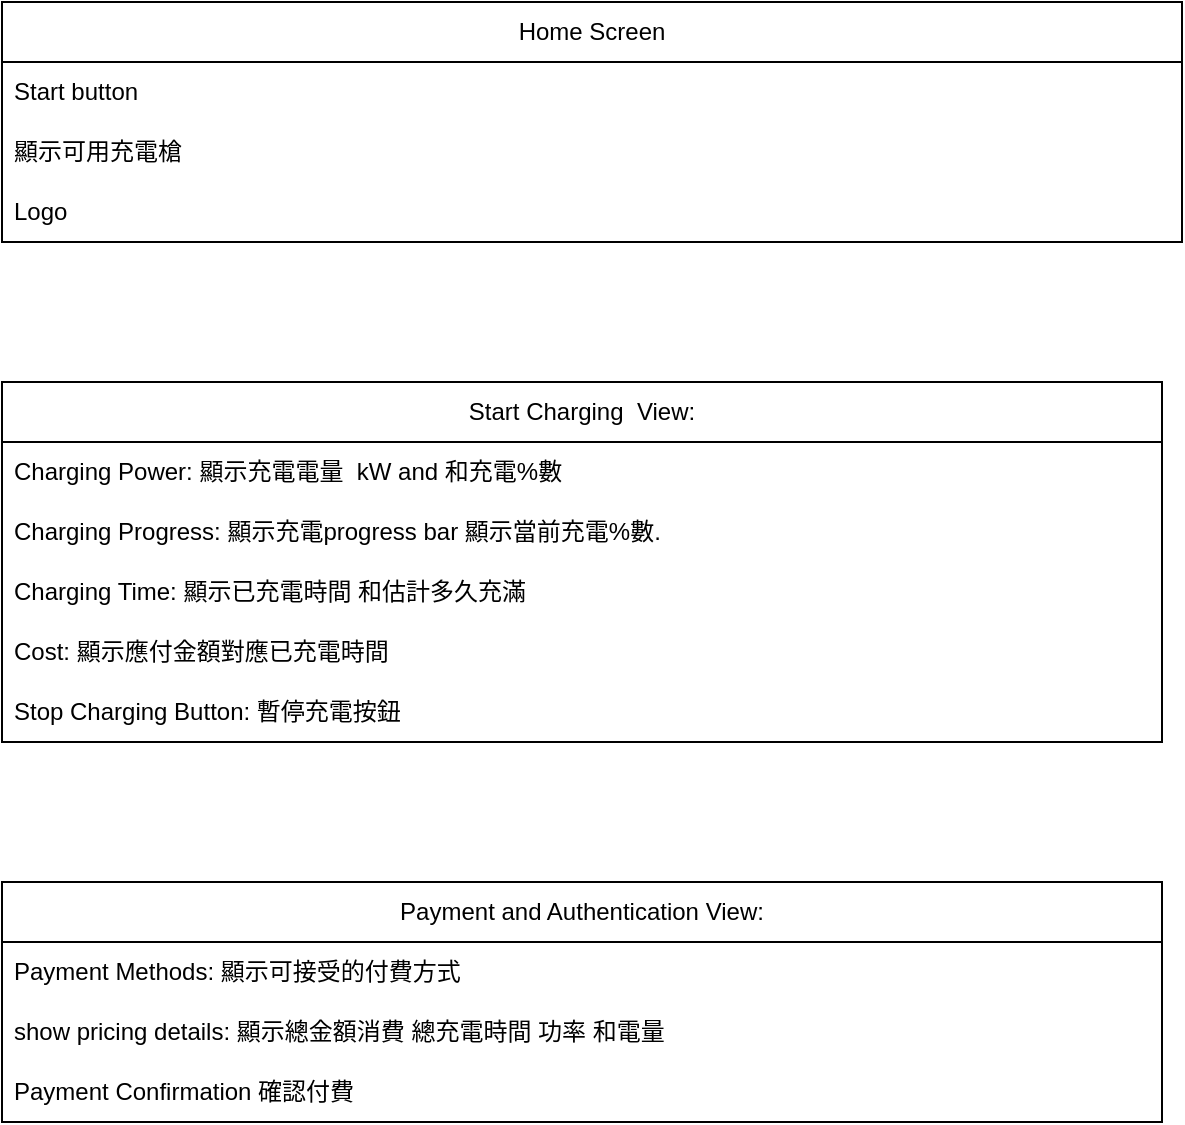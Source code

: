 <mxfile version="21.6.2" type="github">
  <diagram name="第 1 页" id="5llI7hip83dVb_qKVo8m">
    <mxGraphModel dx="1434" dy="764" grid="1" gridSize="10" guides="1" tooltips="1" connect="1" arrows="1" fold="1" page="1" pageScale="1" pageWidth="827" pageHeight="1169" math="0" shadow="0">
      <root>
        <mxCell id="0" />
        <mxCell id="1" parent="0" />
        <mxCell id="trf79LLRnFaGW3UVssNV-1" value="Home Screen" style="swimlane;fontStyle=0;childLayout=stackLayout;horizontal=1;startSize=30;horizontalStack=0;resizeParent=1;resizeParentMax=0;resizeLast=0;collapsible=1;marginBottom=0;whiteSpace=wrap;html=1;" parent="1" vertex="1">
          <mxGeometry x="80" y="30" width="590" height="120" as="geometry" />
        </mxCell>
        <mxCell id="trf79LLRnFaGW3UVssNV-2" value="Start button" style="text;strokeColor=none;fillColor=none;align=left;verticalAlign=middle;spacingLeft=4;spacingRight=4;overflow=hidden;points=[[0,0.5],[1,0.5]];portConstraint=eastwest;rotatable=0;whiteSpace=wrap;html=1;" parent="trf79LLRnFaGW3UVssNV-1" vertex="1">
          <mxGeometry y="30" width="590" height="30" as="geometry" />
        </mxCell>
        <mxCell id="trf79LLRnFaGW3UVssNV-3" value="顯示可用充電槍" style="text;strokeColor=none;fillColor=none;align=left;verticalAlign=middle;spacingLeft=4;spacingRight=4;overflow=hidden;points=[[0,0.5],[1,0.5]];portConstraint=eastwest;rotatable=0;whiteSpace=wrap;html=1;" parent="trf79LLRnFaGW3UVssNV-1" vertex="1">
          <mxGeometry y="60" width="590" height="30" as="geometry" />
        </mxCell>
        <mxCell id="trf79LLRnFaGW3UVssNV-11" value="Logo" style="text;strokeColor=none;fillColor=none;align=left;verticalAlign=middle;spacingLeft=4;spacingRight=4;overflow=hidden;points=[[0,0.5],[1,0.5]];portConstraint=eastwest;rotatable=0;whiteSpace=wrap;html=1;" parent="trf79LLRnFaGW3UVssNV-1" vertex="1">
          <mxGeometry y="90" width="590" height="30" as="geometry" />
        </mxCell>
        <mxCell id="trf79LLRnFaGW3UVssNV-5" value="Payment and Authentication View:" style="swimlane;fontStyle=0;childLayout=stackLayout;horizontal=1;startSize=30;horizontalStack=0;resizeParent=1;resizeParentMax=0;resizeLast=0;collapsible=1;marginBottom=0;whiteSpace=wrap;html=1;" parent="1" vertex="1">
          <mxGeometry x="80" y="470" width="580" height="120" as="geometry" />
        </mxCell>
        <mxCell id="trf79LLRnFaGW3UVssNV-6" value="Payment Methods: 顯示可接受的付費方式" style="text;strokeColor=none;fillColor=none;align=left;verticalAlign=middle;spacingLeft=4;spacingRight=4;overflow=hidden;points=[[0,0.5],[1,0.5]];portConstraint=eastwest;rotatable=0;whiteSpace=wrap;html=1;" parent="trf79LLRnFaGW3UVssNV-5" vertex="1">
          <mxGeometry y="30" width="580" height="30" as="geometry" />
        </mxCell>
        <mxCell id="trf79LLRnFaGW3UVssNV-13" value="show pricing details: 顯示總金額消費 總充電時間 功率 和電量" style="text;strokeColor=none;fillColor=none;align=left;verticalAlign=middle;spacingLeft=4;spacingRight=4;overflow=hidden;points=[[0,0.5],[1,0.5]];portConstraint=eastwest;rotatable=0;whiteSpace=wrap;html=1;" parent="trf79LLRnFaGW3UVssNV-5" vertex="1">
          <mxGeometry y="60" width="580" height="30" as="geometry" />
        </mxCell>
        <mxCell id="trf79LLRnFaGW3UVssNV-14" value="Payment Confirmation 確認付費" style="text;strokeColor=none;fillColor=none;align=left;verticalAlign=middle;spacingLeft=4;spacingRight=4;overflow=hidden;points=[[0,0.5],[1,0.5]];portConstraint=eastwest;rotatable=0;whiteSpace=wrap;html=1;" parent="trf79LLRnFaGW3UVssNV-5" vertex="1">
          <mxGeometry y="90" width="580" height="30" as="geometry" />
        </mxCell>
        <mxCell id="trf79LLRnFaGW3UVssNV-15" value="Start Charging&amp;nbsp; View:" style="swimlane;fontStyle=0;childLayout=stackLayout;horizontal=1;startSize=30;horizontalStack=0;resizeParent=1;resizeParentMax=0;resizeLast=0;collapsible=1;marginBottom=0;whiteSpace=wrap;html=1;" parent="1" vertex="1">
          <mxGeometry x="80" y="220" width="580" height="180" as="geometry" />
        </mxCell>
        <mxCell id="trf79LLRnFaGW3UVssNV-16" value="Charging Power: 顯示充電電量&amp;nbsp; kW and 和充電%數" style="text;strokeColor=none;fillColor=none;align=left;verticalAlign=middle;spacingLeft=4;spacingRight=4;overflow=hidden;points=[[0,0.5],[1,0.5]];portConstraint=eastwest;rotatable=0;whiteSpace=wrap;html=1;" parent="trf79LLRnFaGW3UVssNV-15" vertex="1">
          <mxGeometry y="30" width="580" height="30" as="geometry" />
        </mxCell>
        <mxCell id="UigElkaD9CPM_pQSmXkz-2" value="Charging Progress: 顯示充電progress bar 顯示當前充電%數." style="text;strokeColor=none;fillColor=none;align=left;verticalAlign=middle;spacingLeft=4;spacingRight=4;overflow=hidden;points=[[0,0.5],[1,0.5]];portConstraint=eastwest;rotatable=0;whiteSpace=wrap;html=1;" vertex="1" parent="trf79LLRnFaGW3UVssNV-15">
          <mxGeometry y="60" width="580" height="30" as="geometry" />
        </mxCell>
        <mxCell id="trf79LLRnFaGW3UVssNV-17" value="Charging Time: 顯示已充電時間 和估計多久充滿&amp;nbsp;" style="text;strokeColor=none;fillColor=none;align=left;verticalAlign=middle;spacingLeft=4;spacingRight=4;overflow=hidden;points=[[0,0.5],[1,0.5]];portConstraint=eastwest;rotatable=0;whiteSpace=wrap;html=1;" parent="trf79LLRnFaGW3UVssNV-15" vertex="1">
          <mxGeometry y="90" width="580" height="30" as="geometry" />
        </mxCell>
        <mxCell id="trf79LLRnFaGW3UVssNV-18" value="Cost: 顯示應付金額對應已充電時間" style="text;strokeColor=none;fillColor=none;align=left;verticalAlign=middle;spacingLeft=4;spacingRight=4;overflow=hidden;points=[[0,0.5],[1,0.5]];portConstraint=eastwest;rotatable=0;whiteSpace=wrap;html=1;" parent="trf79LLRnFaGW3UVssNV-15" vertex="1">
          <mxGeometry y="120" width="580" height="30" as="geometry" />
        </mxCell>
        <mxCell id="UigElkaD9CPM_pQSmXkz-1" value="Stop Charging Button: 暫停充電按鈕" style="text;strokeColor=none;fillColor=none;align=left;verticalAlign=middle;spacingLeft=4;spacingRight=4;overflow=hidden;points=[[0,0.5],[1,0.5]];portConstraint=eastwest;rotatable=0;whiteSpace=wrap;html=1;" vertex="1" parent="trf79LLRnFaGW3UVssNV-15">
          <mxGeometry y="150" width="580" height="30" as="geometry" />
        </mxCell>
      </root>
    </mxGraphModel>
  </diagram>
</mxfile>
